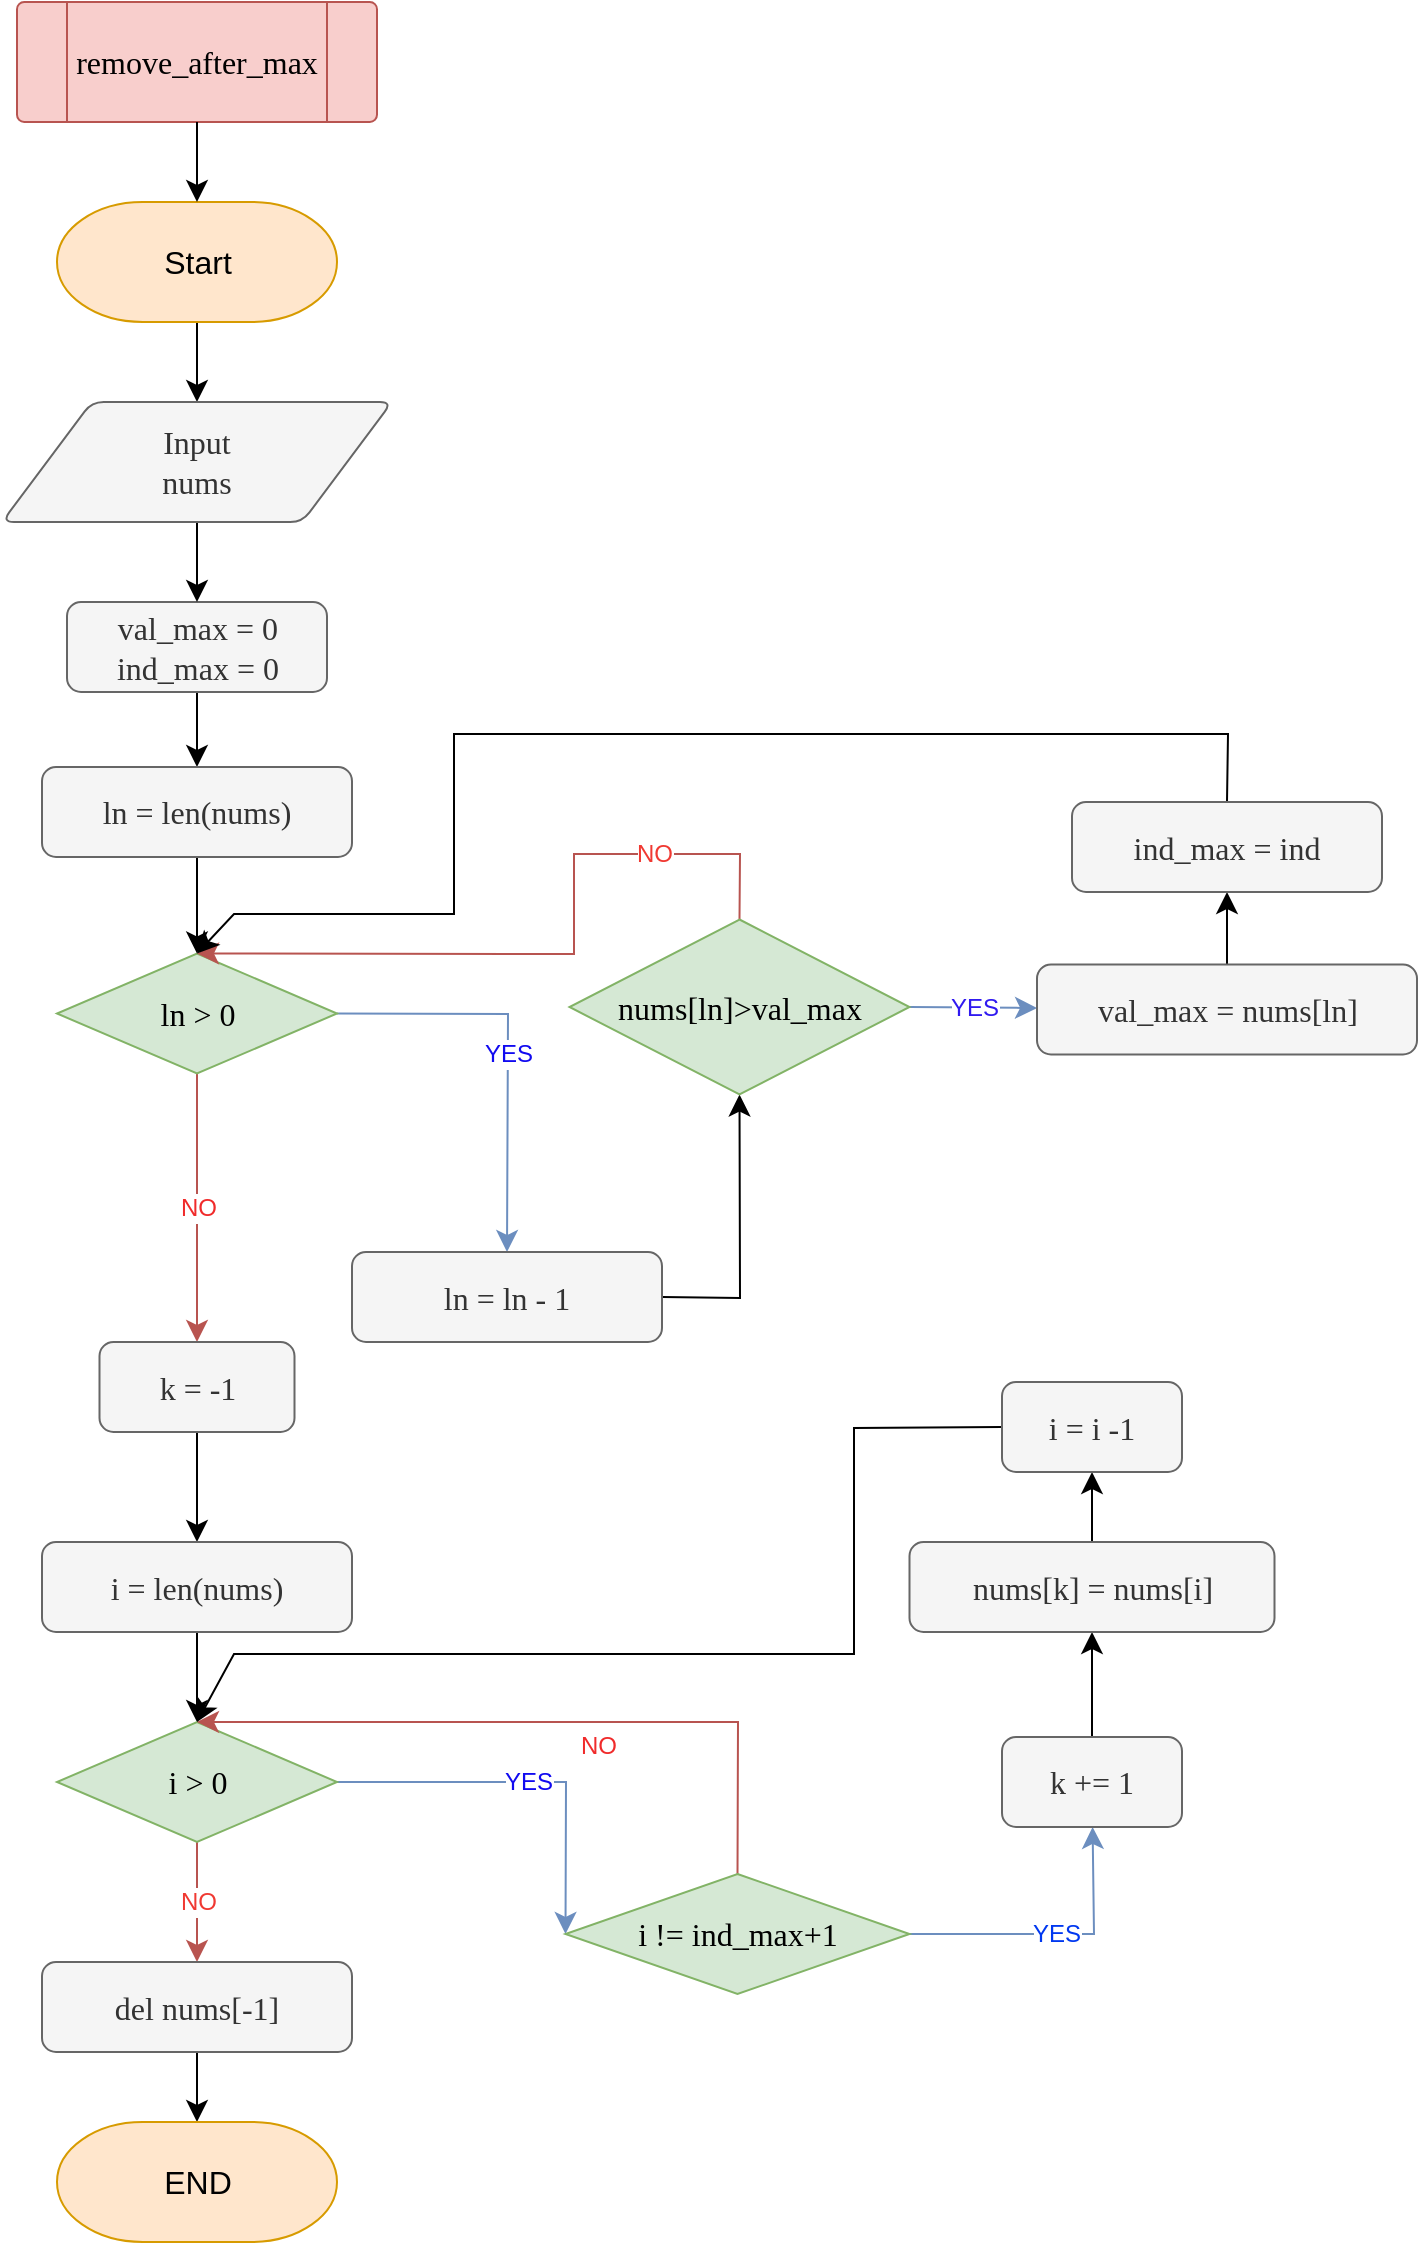 <mxfile version="21.1.2" type="device">
  <diagram name="Страница 1" id="1Sl_nZ1g1N8PrJDqj42g">
    <mxGraphModel dx="-1431" dy="151" grid="1" gridSize="10" guides="1" tooltips="1" connect="1" arrows="1" fold="1" page="1" pageScale="1" pageWidth="827" pageHeight="1169" math="0" shadow="0">
      <root>
        <mxCell id="0" />
        <mxCell id="1" parent="0" />
        <mxCell id="bT7lZ-O7QSs4i1S0B8-C-22" style="edgeStyle=none;curved=1;rounded=1;orthogonalLoop=1;jettySize=auto;html=1;exitX=0.5;exitY=1;exitDx=0;exitDy=0;entryX=1;entryY=0.5;entryDx=0;entryDy=0;strokeWidth=1;fontFamily=Lucida Console;fontSize=12;fontColor=#F0F0F0;startSize=8;endSize=8;" parent="1" edge="1">
          <mxGeometry relative="1" as="geometry">
            <Array as="points">
              <mxPoint x="-140" y="1090" />
              <mxPoint x="-230" y="500" />
            </Array>
            <mxPoint x="-380" y="920" as="sourcePoint" />
          </mxGeometry>
        </mxCell>
        <mxCell id="Jn_Shfn6a7lbjGQ6scSM-2" value="" style="group" parent="1" vertex="1" connectable="0">
          <mxGeometry x="1721.5" y="24" width="180" height="60" as="geometry" />
        </mxCell>
        <mxCell id="Jn_Shfn6a7lbjGQ6scSM-3" value="" style="verticalLabelPosition=bottom;verticalAlign=top;html=1;shape=process;whiteSpace=wrap;rounded=1;size=0.14;arcSize=6;strokeWidth=1;fontFamily=Lucida Console;fontSize=16;fillColor=#f8cecc;strokeColor=#b85450;" parent="Jn_Shfn6a7lbjGQ6scSM-2" vertex="1">
          <mxGeometry width="180" height="60" as="geometry" />
        </mxCell>
        <mxCell id="Jn_Shfn6a7lbjGQ6scSM-4" value="remove_after_max" style="text;strokeColor=none;fillColor=none;html=1;align=center;verticalAlign=middle;whiteSpace=wrap;rounded=0;fontSize=16;fontFamily=Lucida Console;fontColor=#000000;" parent="Jn_Shfn6a7lbjGQ6scSM-2" vertex="1">
          <mxGeometry x="51.429" y="15" width="77.143" height="30" as="geometry" />
        </mxCell>
        <mxCell id="Jn_Shfn6a7lbjGQ6scSM-9" style="edgeStyle=none;curved=1;rounded=0;orthogonalLoop=1;jettySize=auto;html=1;exitX=0.5;exitY=1;exitDx=0;exitDy=0;fontSize=12;startSize=8;endSize=8;" parent="1" source="Jn_Shfn6a7lbjGQ6scSM-5" target="Jn_Shfn6a7lbjGQ6scSM-7" edge="1">
          <mxGeometry relative="1" as="geometry" />
        </mxCell>
        <mxCell id="Jn_Shfn6a7lbjGQ6scSM-5" value="&lt;div&gt;val_max = 0&lt;/div&gt;&lt;div&gt;ind_max = 0&lt;/div&gt;" style="rounded=1;whiteSpace=wrap;html=1;absoluteArcSize=1;arcSize=14;strokeWidth=1;fontFamily=Lucida Console;fontSize=16;fillColor=#f5f5f5;strokeColor=#666666;fontColor=#333333;" parent="1" vertex="1">
          <mxGeometry x="1746.5" y="324" width="130" height="45" as="geometry" />
        </mxCell>
        <mxCell id="Jn_Shfn6a7lbjGQ6scSM-18" value="YES" style="edgeStyle=none;rounded=0;orthogonalLoop=1;jettySize=auto;html=1;exitX=1;exitY=0.5;exitDx=0;exitDy=0;exitPerimeter=0;fontSize=12;startSize=8;endSize=8;fillColor=#dae8fc;strokeColor=#6c8ebf;fontColor=#110AF0;entryX=0.5;entryY=0;entryDx=0;entryDy=0;" parent="1" source="Jn_Shfn6a7lbjGQ6scSM-6" target="Jn_Shfn6a7lbjGQ6scSM-11" edge="1">
          <mxGeometry x="0.032" relative="1" as="geometry">
            <Array as="points">
              <mxPoint x="1967" y="530" />
            </Array>
            <mxPoint as="offset" />
          </mxGeometry>
        </mxCell>
        <mxCell id="Jn_Shfn6a7lbjGQ6scSM-27" value="NO" style="edgeStyle=none;curved=1;rounded=0;orthogonalLoop=1;jettySize=auto;html=1;exitX=0.5;exitY=1;exitDx=0;exitDy=0;exitPerimeter=0;fontSize=12;startSize=8;endSize=8;fillColor=#f8cecc;strokeColor=#b85450;fontColor=#F02B2B;" parent="1" source="Jn_Shfn6a7lbjGQ6scSM-6" target="Jn_Shfn6a7lbjGQ6scSM-26" edge="1">
          <mxGeometry relative="1" as="geometry" />
        </mxCell>
        <mxCell id="Jn_Shfn6a7lbjGQ6scSM-6" value="ln &amp;gt; 0" style="strokeWidth=1;html=1;shape=mxgraph.flowchart.decision;whiteSpace=wrap;rounded=1;fontSize=16;fontFamily=Lucida Console;fillColor=#d5e8d4;strokeColor=#82b366;" parent="1" vertex="1">
          <mxGeometry x="1741.5" y="499.75" width="140" height="60" as="geometry" />
        </mxCell>
        <mxCell id="Jn_Shfn6a7lbjGQ6scSM-10" style="edgeStyle=none;curved=1;rounded=0;orthogonalLoop=1;jettySize=auto;html=1;exitX=0.5;exitY=1;exitDx=0;exitDy=0;fontSize=12;startSize=8;endSize=8;" parent="1" source="Jn_Shfn6a7lbjGQ6scSM-7" target="Jn_Shfn6a7lbjGQ6scSM-6" edge="1">
          <mxGeometry relative="1" as="geometry" />
        </mxCell>
        <mxCell id="Jn_Shfn6a7lbjGQ6scSM-7" value="&lt;div&gt;ln = len(nums)&lt;/div&gt;" style="rounded=1;whiteSpace=wrap;html=1;absoluteArcSize=1;arcSize=14;strokeWidth=1;fontFamily=Lucida Console;fontSize=16;fillColor=#f5f5f5;strokeColor=#666666;fontColor=#333333;" parent="1" vertex="1">
          <mxGeometry x="1734" y="406.5" width="155" height="45" as="geometry" />
        </mxCell>
        <mxCell id="GGL6EGLCVCLj8Pg4lEeM-2" style="edgeStyle=none;rounded=0;orthogonalLoop=1;jettySize=auto;html=1;exitX=1;exitY=0.5;exitDx=0;exitDy=0;entryX=0.5;entryY=1;entryDx=0;entryDy=0;entryPerimeter=0;fontSize=12;startSize=8;endSize=8;" edge="1" parent="1" source="Jn_Shfn6a7lbjGQ6scSM-11" target="Jn_Shfn6a7lbjGQ6scSM-17">
          <mxGeometry relative="1" as="geometry">
            <Array as="points">
              <mxPoint x="2083" y="672" />
            </Array>
          </mxGeometry>
        </mxCell>
        <mxCell id="Jn_Shfn6a7lbjGQ6scSM-11" value="&lt;div&gt;ln = ln - 1&lt;/div&gt;" style="rounded=1;whiteSpace=wrap;html=1;absoluteArcSize=1;arcSize=14;strokeWidth=1;fontFamily=Lucida Console;fontSize=16;fillColor=#f5f5f5;strokeColor=#666666;fontColor=#333333;" parent="1" vertex="1">
          <mxGeometry x="1889" y="649" width="155" height="45" as="geometry" />
        </mxCell>
        <mxCell id="Jn_Shfn6a7lbjGQ6scSM-15" style="edgeStyle=none;curved=1;rounded=0;orthogonalLoop=1;jettySize=auto;html=1;exitX=0.5;exitY=1;exitDx=0;exitDy=0;exitPerimeter=0;fontSize=12;startSize=8;endSize=8;" parent="1" source="Jn_Shfn6a7lbjGQ6scSM-12" target="Jn_Shfn6a7lbjGQ6scSM-13" edge="1">
          <mxGeometry relative="1" as="geometry" />
        </mxCell>
        <mxCell id="Jn_Shfn6a7lbjGQ6scSM-12" value="Start" style="strokeWidth=1;html=1;shape=mxgraph.flowchart.terminator;whiteSpace=wrap;fontSize=16;rounded=1;fillColor=#ffe6cc;strokeColor=#d79b00;" parent="1" vertex="1">
          <mxGeometry x="1741.5" y="124" width="140" height="60" as="geometry" />
        </mxCell>
        <mxCell id="Jn_Shfn6a7lbjGQ6scSM-16" style="edgeStyle=none;curved=1;rounded=0;orthogonalLoop=1;jettySize=auto;html=1;exitX=0.5;exitY=1;exitDx=0;exitDy=0;fontSize=12;startSize=8;endSize=8;" parent="1" source="Jn_Shfn6a7lbjGQ6scSM-13" target="Jn_Shfn6a7lbjGQ6scSM-5" edge="1">
          <mxGeometry relative="1" as="geometry" />
        </mxCell>
        <mxCell id="Jn_Shfn6a7lbjGQ6scSM-13" value="Input&lt;br&gt;nums" style="shape=parallelogram;html=1;strokeWidth=1;perimeter=parallelogramPerimeter;whiteSpace=wrap;rounded=1;arcSize=12;size=0.23;fontFamily=Lucida Console;fontSize=16;fillColor=#f5f5f5;strokeColor=#666666;fontColor=#333333;" parent="1" vertex="1">
          <mxGeometry x="1714" y="224" width="195" height="60" as="geometry" />
        </mxCell>
        <mxCell id="Jn_Shfn6a7lbjGQ6scSM-14" style="edgeStyle=none;curved=1;rounded=0;orthogonalLoop=1;jettySize=auto;html=1;exitX=0.5;exitY=1;exitDx=0;exitDy=0;fontSize=12;startSize=8;endSize=8;" parent="1" source="Jn_Shfn6a7lbjGQ6scSM-3" target="Jn_Shfn6a7lbjGQ6scSM-12" edge="1">
          <mxGeometry relative="1" as="geometry" />
        </mxCell>
        <mxCell id="Jn_Shfn6a7lbjGQ6scSM-21" value="YES" style="edgeStyle=none;curved=1;rounded=0;orthogonalLoop=1;jettySize=auto;html=1;exitX=1;exitY=0.5;exitDx=0;exitDy=0;exitPerimeter=0;fontSize=12;startSize=8;endSize=8;fillColor=#dae8fc;strokeColor=#6c8ebf;fontColor=#301AF0;" parent="1" source="Jn_Shfn6a7lbjGQ6scSM-17" target="Jn_Shfn6a7lbjGQ6scSM-19" edge="1">
          <mxGeometry relative="1" as="geometry" />
        </mxCell>
        <mxCell id="Jn_Shfn6a7lbjGQ6scSM-23" value="NO" style="edgeStyle=none;rounded=0;orthogonalLoop=1;jettySize=auto;html=1;exitX=0.5;exitY=0;exitDx=0;exitDy=0;exitPerimeter=0;entryX=0.5;entryY=0;entryDx=0;entryDy=0;entryPerimeter=0;fontSize=12;startSize=8;endSize=8;fontColor=#F03932;fillColor=#f8cecc;strokeColor=#b85450;" parent="1" source="Jn_Shfn6a7lbjGQ6scSM-17" target="Jn_Shfn6a7lbjGQ6scSM-6" edge="1">
          <mxGeometry x="-0.572" relative="1" as="geometry">
            <Array as="points">
              <mxPoint x="2083" y="450" />
              <mxPoint x="2000" y="450" />
              <mxPoint x="2000" y="500" />
            </Array>
            <mxPoint as="offset" />
          </mxGeometry>
        </mxCell>
        <mxCell id="Jn_Shfn6a7lbjGQ6scSM-17" value="nums[ln]&amp;gt;val_max" style="strokeWidth=1;html=1;shape=mxgraph.flowchart.decision;whiteSpace=wrap;rounded=1;fontSize=16;fontFamily=Lucida Console;fillColor=#d5e8d4;strokeColor=#82b366;" parent="1" vertex="1">
          <mxGeometry x="1997.75" y="482.75" width="170" height="87.5" as="geometry" />
        </mxCell>
        <mxCell id="Jn_Shfn6a7lbjGQ6scSM-24" style="edgeStyle=none;curved=1;rounded=0;orthogonalLoop=1;jettySize=auto;html=1;exitX=0.5;exitY=0;exitDx=0;exitDy=0;fontSize=12;startSize=8;endSize=8;" parent="1" source="Jn_Shfn6a7lbjGQ6scSM-19" target="Jn_Shfn6a7lbjGQ6scSM-20" edge="1">
          <mxGeometry relative="1" as="geometry" />
        </mxCell>
        <mxCell id="Jn_Shfn6a7lbjGQ6scSM-19" value="&lt;div&gt;val_max = nums[ln]&lt;/div&gt;" style="rounded=1;whiteSpace=wrap;html=1;absoluteArcSize=1;arcSize=14;strokeWidth=1;fontFamily=Lucida Console;fontSize=16;fillColor=#f5f5f5;strokeColor=#666666;fontColor=#333333;" parent="1" vertex="1">
          <mxGeometry x="2231.5" y="505.25" width="190" height="45" as="geometry" />
        </mxCell>
        <mxCell id="Jn_Shfn6a7lbjGQ6scSM-22" style="edgeStyle=none;rounded=0;orthogonalLoop=1;jettySize=auto;html=1;exitX=0.5;exitY=0;exitDx=0;exitDy=0;entryX=0.5;entryY=0;entryDx=0;entryDy=0;entryPerimeter=0;fontSize=12;startSize=8;endSize=8;" parent="1" source="Jn_Shfn6a7lbjGQ6scSM-20" target="Jn_Shfn6a7lbjGQ6scSM-6" edge="1">
          <mxGeometry relative="1" as="geometry">
            <Array as="points">
              <mxPoint x="2327" y="390" />
              <mxPoint x="1940" y="390" />
              <mxPoint x="1940" y="480" />
              <mxPoint x="1830" y="480" />
            </Array>
          </mxGeometry>
        </mxCell>
        <mxCell id="Jn_Shfn6a7lbjGQ6scSM-20" value="&lt;div&gt;ind_max = ind&lt;/div&gt;" style="rounded=1;whiteSpace=wrap;html=1;absoluteArcSize=1;arcSize=14;strokeWidth=1;fontFamily=Lucida Console;fontSize=16;fillColor=#f5f5f5;strokeColor=#666666;fontColor=#333333;" parent="1" vertex="1">
          <mxGeometry x="2249" y="424" width="155" height="45" as="geometry" />
        </mxCell>
        <mxCell id="Jn_Shfn6a7lbjGQ6scSM-29" style="edgeStyle=none;curved=1;rounded=0;orthogonalLoop=1;jettySize=auto;html=1;exitX=0.5;exitY=1;exitDx=0;exitDy=0;fontSize=12;startSize=8;endSize=8;" parent="1" source="Jn_Shfn6a7lbjGQ6scSM-26" target="Jn_Shfn6a7lbjGQ6scSM-28" edge="1">
          <mxGeometry relative="1" as="geometry" />
        </mxCell>
        <mxCell id="Jn_Shfn6a7lbjGQ6scSM-26" value="&lt;div&gt;k = -1&lt;/div&gt;" style="rounded=1;whiteSpace=wrap;html=1;absoluteArcSize=1;arcSize=14;strokeWidth=1;fontFamily=Lucida Console;fontSize=16;fillColor=#f5f5f5;strokeColor=#666666;fontColor=#333333;" parent="1" vertex="1">
          <mxGeometry x="1762.75" y="694" width="97.5" height="45" as="geometry" />
        </mxCell>
        <mxCell id="Jn_Shfn6a7lbjGQ6scSM-31" style="edgeStyle=none;curved=1;rounded=0;orthogonalLoop=1;jettySize=auto;html=1;exitX=0.5;exitY=1;exitDx=0;exitDy=0;fontSize=12;startSize=8;endSize=8;" parent="1" source="Jn_Shfn6a7lbjGQ6scSM-28" target="Jn_Shfn6a7lbjGQ6scSM-30" edge="1">
          <mxGeometry relative="1" as="geometry" />
        </mxCell>
        <mxCell id="Jn_Shfn6a7lbjGQ6scSM-28" value="&lt;div&gt;i = len(nums)&lt;/div&gt;" style="rounded=1;whiteSpace=wrap;html=1;absoluteArcSize=1;arcSize=14;strokeWidth=1;fontFamily=Lucida Console;fontSize=16;fillColor=#f5f5f5;strokeColor=#666666;fontColor=#333333;" parent="1" vertex="1">
          <mxGeometry x="1734" y="794" width="155" height="45" as="geometry" />
        </mxCell>
        <mxCell id="Jn_Shfn6a7lbjGQ6scSM-35" value="YES" style="edgeStyle=none;rounded=0;orthogonalLoop=1;jettySize=auto;html=1;exitX=1;exitY=0.5;exitDx=0;exitDy=0;exitPerimeter=0;fontSize=12;startSize=8;endSize=8;fontColor=#110AF0;fillColor=#dae8fc;strokeColor=#6c8ebf;entryX=0;entryY=0.5;entryDx=0;entryDy=0;entryPerimeter=0;" parent="1" source="Jn_Shfn6a7lbjGQ6scSM-30" target="Jn_Shfn6a7lbjGQ6scSM-32" edge="1">
          <mxGeometry relative="1" as="geometry">
            <Array as="points">
              <mxPoint x="1996" y="914" />
            </Array>
          </mxGeometry>
        </mxCell>
        <mxCell id="Jn_Shfn6a7lbjGQ6scSM-38" value="NO" style="edgeStyle=none;curved=1;rounded=0;orthogonalLoop=1;jettySize=auto;html=1;exitX=0.5;exitY=1;exitDx=0;exitDy=0;exitPerimeter=0;fontSize=12;startSize=8;endSize=8;fontColor=#F03932;fillColor=#f8cecc;strokeColor=#b85450;" parent="1" source="Jn_Shfn6a7lbjGQ6scSM-30" target="Jn_Shfn6a7lbjGQ6scSM-37" edge="1">
          <mxGeometry relative="1" as="geometry" />
        </mxCell>
        <mxCell id="Jn_Shfn6a7lbjGQ6scSM-30" value="i &amp;gt; 0" style="strokeWidth=1;html=1;shape=mxgraph.flowchart.decision;whiteSpace=wrap;rounded=1;fontSize=16;fontFamily=Lucida Console;fillColor=#d5e8d4;strokeColor=#82b366;" parent="1" vertex="1">
          <mxGeometry x="1741.5" y="884" width="140" height="60" as="geometry" />
        </mxCell>
        <mxCell id="Jn_Shfn6a7lbjGQ6scSM-36" value="YES" style="edgeStyle=none;rounded=0;orthogonalLoop=1;jettySize=auto;html=1;exitX=1;exitY=0.5;exitDx=0;exitDy=0;exitPerimeter=0;fontSize=12;startSize=8;endSize=8;fillColor=#dae8fc;strokeColor=#6c8ebf;fontColor=#0038F0;" parent="1" source="Jn_Shfn6a7lbjGQ6scSM-32" target="Jn_Shfn6a7lbjGQ6scSM-33" edge="1">
          <mxGeometry relative="1" as="geometry">
            <Array as="points">
              <mxPoint x="2260" y="990" />
            </Array>
          </mxGeometry>
        </mxCell>
        <mxCell id="Jn_Shfn6a7lbjGQ6scSM-40" value="NO" style="edgeStyle=none;rounded=0;orthogonalLoop=1;jettySize=auto;html=1;exitX=0.5;exitY=0;exitDx=0;exitDy=0;exitPerimeter=0;entryX=0.5;entryY=0;entryDx=0;entryDy=0;entryPerimeter=0;fontSize=12;startSize=8;endSize=8;fillColor=#f8cecc;strokeColor=#b85450;fontColor=#F02B2B;" parent="1" source="Jn_Shfn6a7lbjGQ6scSM-32" target="Jn_Shfn6a7lbjGQ6scSM-30" edge="1">
          <mxGeometry x="-0.156" y="12" relative="1" as="geometry">
            <Array as="points">
              <mxPoint x="2082" y="884" />
            </Array>
            <mxPoint as="offset" />
          </mxGeometry>
        </mxCell>
        <mxCell id="Jn_Shfn6a7lbjGQ6scSM-32" value="i != ind_max+1" style="strokeWidth=1;html=1;shape=mxgraph.flowchart.decision;whiteSpace=wrap;rounded=1;fontSize=16;fontFamily=Lucida Console;fillColor=#d5e8d4;strokeColor=#82b366;" parent="1" vertex="1">
          <mxGeometry x="1995.75" y="960" width="172" height="60" as="geometry" />
        </mxCell>
        <mxCell id="Jn_Shfn6a7lbjGQ6scSM-39" style="edgeStyle=none;curved=1;rounded=0;orthogonalLoop=1;jettySize=auto;html=1;exitX=0.5;exitY=0;exitDx=0;exitDy=0;fontSize=12;startSize=8;endSize=8;" parent="1" source="Jn_Shfn6a7lbjGQ6scSM-33" target="Jn_Shfn6a7lbjGQ6scSM-34" edge="1">
          <mxGeometry relative="1" as="geometry" />
        </mxCell>
        <mxCell id="Jn_Shfn6a7lbjGQ6scSM-33" value="&lt;div&gt;k += 1&lt;/div&gt;" style="rounded=1;whiteSpace=wrap;html=1;absoluteArcSize=1;arcSize=14;strokeWidth=1;fontFamily=Lucida Console;fontSize=16;fillColor=#f5f5f5;strokeColor=#666666;fontColor=#333333;" parent="1" vertex="1">
          <mxGeometry x="2214" y="891.5" width="90" height="45" as="geometry" />
        </mxCell>
        <mxCell id="Jn_Shfn6a7lbjGQ6scSM-43" style="edgeStyle=none;curved=1;rounded=0;orthogonalLoop=1;jettySize=auto;html=1;exitX=0.5;exitY=0;exitDx=0;exitDy=0;fontSize=12;startSize=8;endSize=8;" parent="1" source="Jn_Shfn6a7lbjGQ6scSM-34" target="Jn_Shfn6a7lbjGQ6scSM-41" edge="1">
          <mxGeometry relative="1" as="geometry" />
        </mxCell>
        <mxCell id="Jn_Shfn6a7lbjGQ6scSM-34" value="&lt;div&gt;nums[k] = nums[i]&lt;/div&gt;" style="rounded=1;whiteSpace=wrap;html=1;absoluteArcSize=1;arcSize=14;strokeWidth=1;fontFamily=Lucida Console;fontSize=16;fillColor=#f5f5f5;strokeColor=#666666;fontColor=#333333;" parent="1" vertex="1">
          <mxGeometry x="2167.75" y="794" width="182.5" height="45" as="geometry" />
        </mxCell>
        <mxCell id="Jn_Shfn6a7lbjGQ6scSM-45" style="edgeStyle=none;curved=1;rounded=0;orthogonalLoop=1;jettySize=auto;html=1;exitX=0.5;exitY=1;exitDx=0;exitDy=0;fontSize=12;startSize=8;endSize=8;" parent="1" source="Jn_Shfn6a7lbjGQ6scSM-37" target="Jn_Shfn6a7lbjGQ6scSM-44" edge="1">
          <mxGeometry relative="1" as="geometry" />
        </mxCell>
        <mxCell id="Jn_Shfn6a7lbjGQ6scSM-37" value="&lt;div&gt;del nums[-1]&lt;/div&gt;" style="rounded=1;whiteSpace=wrap;html=1;absoluteArcSize=1;arcSize=14;strokeWidth=1;fontFamily=Lucida Console;fontSize=16;fillColor=#f5f5f5;strokeColor=#666666;fontColor=#333333;" parent="1" vertex="1">
          <mxGeometry x="1734" y="1004" width="155" height="45" as="geometry" />
        </mxCell>
        <mxCell id="GGL6EGLCVCLj8Pg4lEeM-1" style="edgeStyle=none;rounded=0;orthogonalLoop=1;jettySize=auto;html=1;exitX=0;exitY=0.5;exitDx=0;exitDy=0;fontSize=12;startSize=8;endSize=8;entryX=0.5;entryY=0;entryDx=0;entryDy=0;entryPerimeter=0;" edge="1" parent="1" source="Jn_Shfn6a7lbjGQ6scSM-41" target="Jn_Shfn6a7lbjGQ6scSM-30">
          <mxGeometry relative="1" as="geometry">
            <mxPoint x="1810" y="880" as="targetPoint" />
            <Array as="points">
              <mxPoint x="2140" y="737" />
              <mxPoint x="2140" y="850" />
              <mxPoint x="1870" y="850" />
              <mxPoint x="1830" y="850" />
            </Array>
          </mxGeometry>
        </mxCell>
        <mxCell id="Jn_Shfn6a7lbjGQ6scSM-41" value="&lt;div&gt;i = i -1&lt;/div&gt;" style="rounded=1;whiteSpace=wrap;html=1;absoluteArcSize=1;arcSize=14;strokeWidth=1;fontFamily=Lucida Console;fontSize=16;fillColor=#f5f5f5;strokeColor=#666666;fontColor=#333333;" parent="1" vertex="1">
          <mxGeometry x="2214" y="714" width="90" height="45" as="geometry" />
        </mxCell>
        <mxCell id="Jn_Shfn6a7lbjGQ6scSM-44" value="END" style="strokeWidth=1;html=1;shape=mxgraph.flowchart.terminator;whiteSpace=wrap;fontSize=16;rounded=1;fillColor=#ffe6cc;strokeColor=#d79b00;" parent="1" vertex="1">
          <mxGeometry x="1741.5" y="1084" width="140" height="60" as="geometry" />
        </mxCell>
      </root>
    </mxGraphModel>
  </diagram>
</mxfile>
